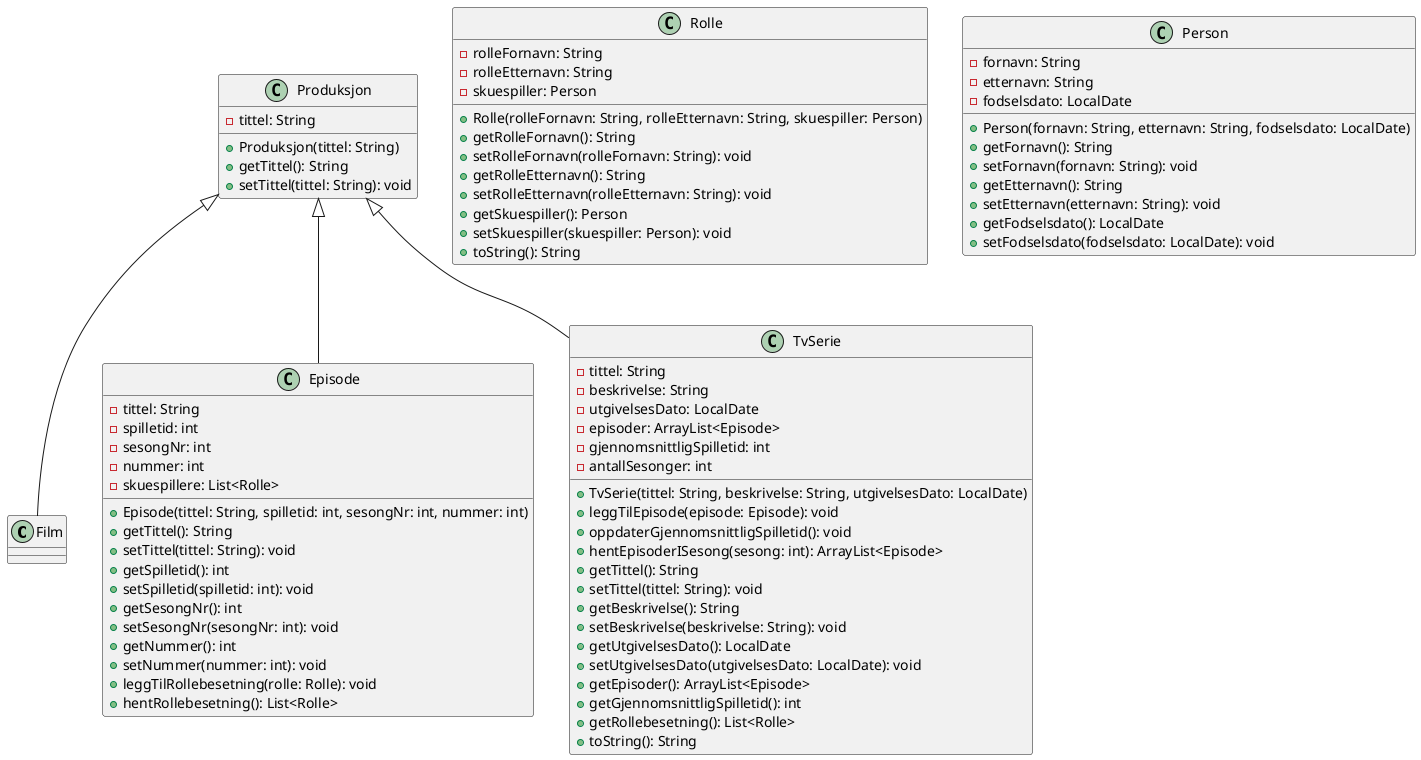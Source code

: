 @startuml

class Film extends Produksjon{
}

class Produksjon {
    -tittel: String
    +Produksjon(tittel: String)
    +getTittel(): String
    +setTittel(tittel: String): void
}

class Episode extends Produksjon{
    -tittel: String
    -spilletid: int
    -sesongNr: int
    -nummer: int
    -skuespillere: List<Rolle>
    +Episode(tittel: String, spilletid: int, sesongNr: int, nummer: int)
    +getTittel(): String
    +setTittel(tittel: String): void
    +getSpilletid(): int
    +setSpilletid(spilletid: int): void
    +getSesongNr(): int
    +setSesongNr(sesongNr: int): void
    +getNummer(): int
    +setNummer(nummer: int): void
    +leggTilRollebesetning(rolle: Rolle): void
    +hentRollebesetning(): List<Rolle>
}

class Rolle {
    -rolleFornavn: String
    -rolleEtternavn: String
    -skuespiller: Person
    +Rolle(rolleFornavn: String, rolleEtternavn: String, skuespiller: Person)
    +getRolleFornavn(): String
    +setRolleFornavn(rolleFornavn: String): void
    +getRolleEtternavn(): String
    +setRolleEtternavn(rolleEtternavn: String): void
    +getSkuespiller(): Person
    +setSkuespiller(skuespiller: Person): void
    +toString(): String
}

class Person {
    -fornavn: String
    -etternavn: String
    -fodselsdato: LocalDate
    +Person(fornavn: String, etternavn: String, fodselsdato: LocalDate)
    +getFornavn(): String
    +setFornavn(fornavn: String): void
    +getEtternavn(): String
    +setEtternavn(etternavn: String): void
    +getFodselsdato(): LocalDate
    +setFodselsdato(fodselsdato: LocalDate): void
}

class TvSerie extends Produksjon{
    -tittel: String
    -beskrivelse: String
    -utgivelsesDato: LocalDate
    -episoder: ArrayList<Episode>
    -gjennomsnittligSpilletid: int
    -antallSesonger: int

    +TvSerie(tittel: String, beskrivelse: String, utgivelsesDato: LocalDate)
    +leggTilEpisode(episode: Episode): void
    +oppdaterGjennomsnittligSpilletid(): void
    +hentEpisoderISesong(sesong: int): ArrayList<Episode>
    +getTittel(): String
    +setTittel(tittel: String): void
    +getBeskrivelse(): String
    +setBeskrivelse(beskrivelse: String): void
    +getUtgivelsesDato(): LocalDate
    +setUtgivelsesDato(utgivelsesDato: LocalDate): void
    +getEpisoder(): ArrayList<Episode>
    +getGjennomsnittligSpilletid(): int
    +getRollebesetning(): List<Rolle>
    +toString(): String
}
@enduml